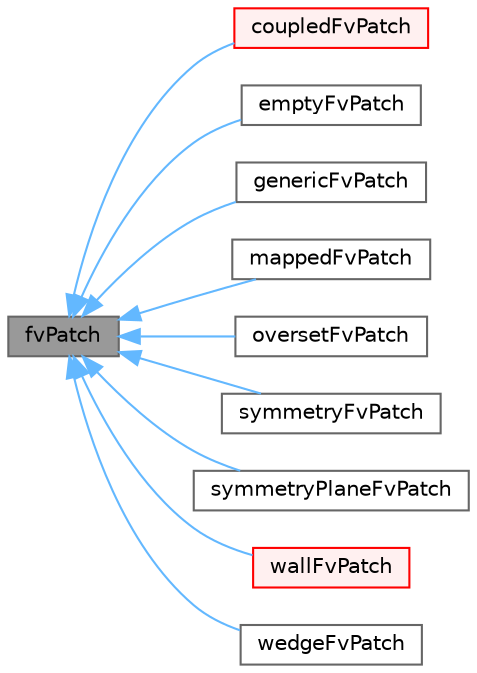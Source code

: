 digraph "fvPatch"
{
 // LATEX_PDF_SIZE
  bgcolor="transparent";
  edge [fontname=Helvetica,fontsize=10,labelfontname=Helvetica,labelfontsize=10];
  node [fontname=Helvetica,fontsize=10,shape=box,height=0.2,width=0.4];
  rankdir="LR";
  Node1 [id="Node000001",label="fvPatch",height=0.2,width=0.4,color="gray40", fillcolor="grey60", style="filled", fontcolor="black",tooltip="A finiteVolume patch using a polyPatch and a fvBoundaryMesh."];
  Node1 -> Node2 [id="edge1_Node000001_Node000002",dir="back",color="steelblue1",style="solid",tooltip=" "];
  Node2 [id="Node000002",label="coupledFvPatch",height=0.2,width=0.4,color="red", fillcolor="#FFF0F0", style="filled",URL="$classFoam_1_1coupledFvPatch.html",tooltip="An abstract base class for patches that couple regions of the computational domain e...."];
  Node1 -> Node10 [id="edge2_Node000001_Node000010",dir="back",color="steelblue1",style="solid",tooltip=" "];
  Node10 [id="Node000010",label="emptyFvPatch",height=0.2,width=0.4,color="gray40", fillcolor="white", style="filled",URL="$classFoam_1_1emptyFvPatch.html",tooltip="A patch which will not exist in the fvMesh. Typical example is a front and back plane of a 2-D geomet..."];
  Node1 -> Node11 [id="edge3_Node000001_Node000011",dir="back",color="steelblue1",style="solid",tooltip=" "];
  Node11 [id="Node000011",label="genericFvPatch",height=0.2,width=0.4,color="gray40", fillcolor="white", style="filled",URL="$classFoam_1_1genericFvPatch.html",tooltip="FV variant of the genericPolyPatch."];
  Node1 -> Node12 [id="edge4_Node000001_Node000012",dir="back",color="steelblue1",style="solid",tooltip=" "];
  Node12 [id="Node000012",label="mappedFvPatch",height=0.2,width=0.4,color="gray40", fillcolor="white", style="filled",URL="$classFoam_1_1mappedFvPatch.html",tooltip="Foam::mappedFvPatch."];
  Node1 -> Node13 [id="edge5_Node000001_Node000013",dir="back",color="steelblue1",style="solid",tooltip=" "];
  Node13 [id="Node000013",label="oversetFvPatch",height=0.2,width=0.4,color="gray40", fillcolor="white", style="filled",URL="$classFoam_1_1oversetFvPatch.html",tooltip="Patch for indicating interpolated boundaries (in overset meshes)."];
  Node1 -> Node14 [id="edge6_Node000001_Node000014",dir="back",color="steelblue1",style="solid",tooltip=" "];
  Node14 [id="Node000014",label="symmetryFvPatch",height=0.2,width=0.4,color="gray40", fillcolor="white", style="filled",URL="$classFoam_1_1symmetryFvPatch.html",tooltip="Symmetry patch for non-planar or multi-plane patches."];
  Node1 -> Node15 [id="edge7_Node000001_Node000015",dir="back",color="steelblue1",style="solid",tooltip=" "];
  Node15 [id="Node000015",label="symmetryPlaneFvPatch",height=0.2,width=0.4,color="gray40", fillcolor="white", style="filled",URL="$classFoam_1_1symmetryPlaneFvPatch.html",tooltip="Symmetry-plane patch."];
  Node1 -> Node16 [id="edge8_Node000001_Node000016",dir="back",color="steelblue1",style="solid",tooltip=" "];
  Node16 [id="Node000016",label="wallFvPatch",height=0.2,width=0.4,color="red", fillcolor="#FFF0F0", style="filled",URL="$classFoam_1_1wallFvPatch.html",tooltip="Foam::wallFvPatch."];
  Node1 -> Node19 [id="edge9_Node000001_Node000019",dir="back",color="steelblue1",style="solid",tooltip=" "];
  Node19 [id="Node000019",label="wedgeFvPatch",height=0.2,width=0.4,color="gray40", fillcolor="white", style="filled",URL="$classFoam_1_1wedgeFvPatch.html",tooltip="Wedge front and back plane patch."];
}
